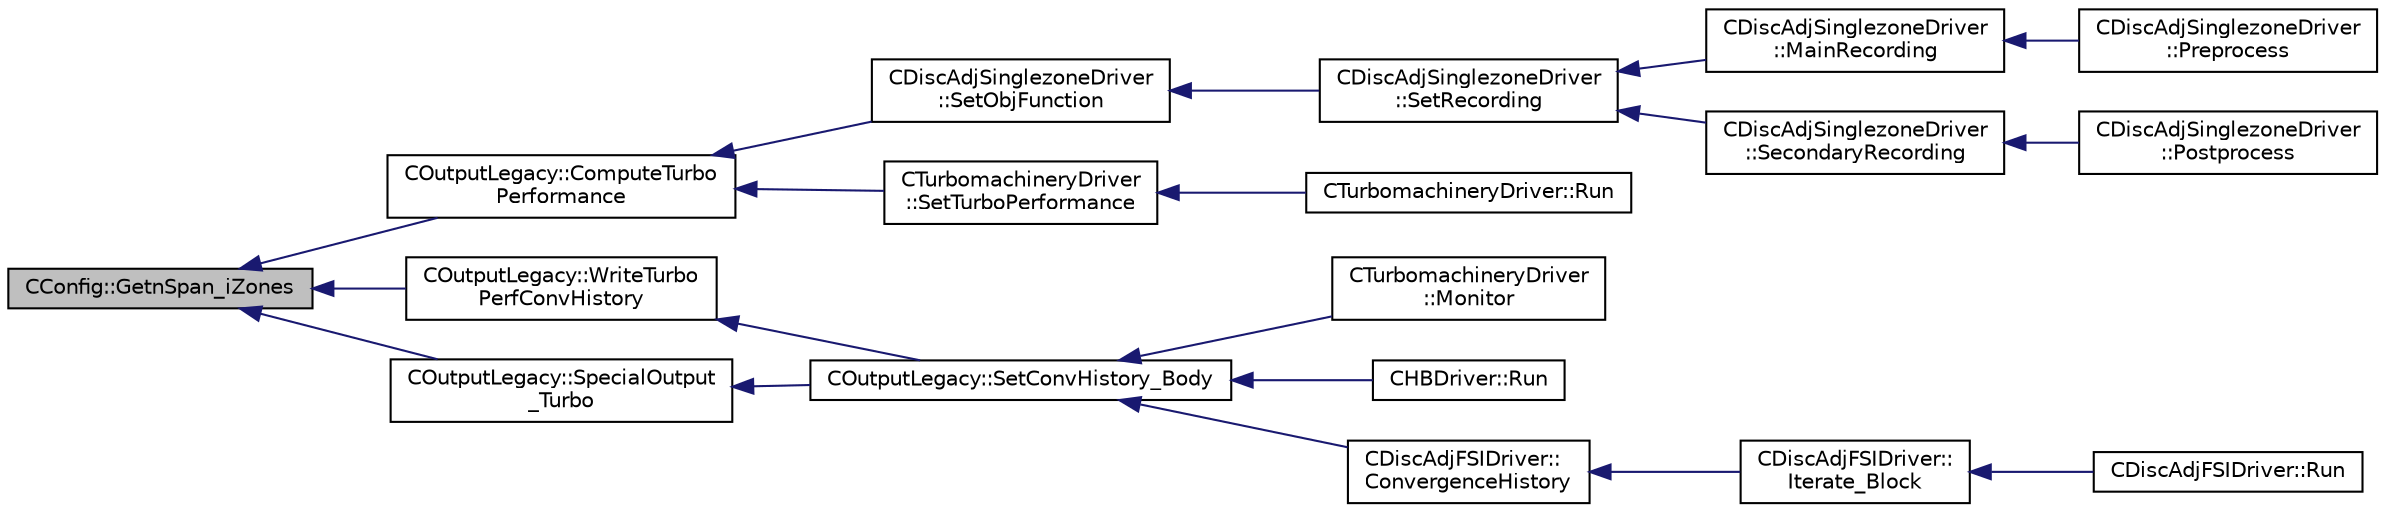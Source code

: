 digraph "CConfig::GetnSpan_iZones"
{
  edge [fontname="Helvetica",fontsize="10",labelfontname="Helvetica",labelfontsize="10"];
  node [fontname="Helvetica",fontsize="10",shape=record];
  rankdir="LR";
  Node9524 [label="CConfig::GetnSpan_iZones",height=0.2,width=0.4,color="black", fillcolor="grey75", style="filled", fontcolor="black"];
  Node9524 -> Node9525 [dir="back",color="midnightblue",fontsize="10",style="solid",fontname="Helvetica"];
  Node9525 [label="COutputLegacy::ComputeTurbo\lPerformance",height=0.2,width=0.4,color="black", fillcolor="white", style="filled",URL="$class_c_output_legacy.html#a870a4170d6099c1f7c589596e20d2079",tooltip="Compute . "];
  Node9525 -> Node9526 [dir="back",color="midnightblue",fontsize="10",style="solid",fontname="Helvetica"];
  Node9526 [label="CDiscAdjSinglezoneDriver\l::SetObjFunction",height=0.2,width=0.4,color="black", fillcolor="white", style="filled",URL="$class_c_disc_adj_singlezone_driver.html#aea0513ac808106c6a92be610b3b17a6a",tooltip="Set the objective function. "];
  Node9526 -> Node9527 [dir="back",color="midnightblue",fontsize="10",style="solid",fontname="Helvetica"];
  Node9527 [label="CDiscAdjSinglezoneDriver\l::SetRecording",height=0.2,width=0.4,color="black", fillcolor="white", style="filled",URL="$class_c_disc_adj_singlezone_driver.html#a7e519f0f189a3a102b0630edaaa9d233",tooltip="Record one iteration of a flow iteration in within multiple zones. "];
  Node9527 -> Node9528 [dir="back",color="midnightblue",fontsize="10",style="solid",fontname="Helvetica"];
  Node9528 [label="CDiscAdjSinglezoneDriver\l::MainRecording",height=0.2,width=0.4,color="black", fillcolor="white", style="filled",URL="$class_c_disc_adj_singlezone_driver.html#af4087bc4859a336b67555336d8f28aaf",tooltip="Record the main computational path. "];
  Node9528 -> Node9529 [dir="back",color="midnightblue",fontsize="10",style="solid",fontname="Helvetica"];
  Node9529 [label="CDiscAdjSinglezoneDriver\l::Preprocess",height=0.2,width=0.4,color="black", fillcolor="white", style="filled",URL="$class_c_disc_adj_singlezone_driver.html#a2d0785572312526d0bd695a14dd405f2",tooltip="Preprocess the single-zone iteration. "];
  Node9527 -> Node9530 [dir="back",color="midnightblue",fontsize="10",style="solid",fontname="Helvetica"];
  Node9530 [label="CDiscAdjSinglezoneDriver\l::SecondaryRecording",height=0.2,width=0.4,color="black", fillcolor="white", style="filled",URL="$class_c_disc_adj_singlezone_driver.html#ad328a74dd89ed2e335b22c4bf2b53cb0",tooltip="Record the secondary computational path. "];
  Node9530 -> Node9531 [dir="back",color="midnightblue",fontsize="10",style="solid",fontname="Helvetica"];
  Node9531 [label="CDiscAdjSinglezoneDriver\l::Postprocess",height=0.2,width=0.4,color="black", fillcolor="white", style="filled",URL="$class_c_disc_adj_singlezone_driver.html#af0ac923c07d86674b252c28df9a115da",tooltip="Postprocess the adjoint iteration for ZONE_0. "];
  Node9525 -> Node9532 [dir="back",color="midnightblue",fontsize="10",style="solid",fontname="Helvetica"];
  Node9532 [label="CTurbomachineryDriver\l::SetTurboPerformance",height=0.2,width=0.4,color="black", fillcolor="white", style="filled",URL="$class_c_turbomachinery_driver.html#a5f79f6d56a18a557d1afce41629ec743",tooltip="Set Mixing Plane interface within multiple zones. "];
  Node9532 -> Node9533 [dir="back",color="midnightblue",fontsize="10",style="solid",fontname="Helvetica"];
  Node9533 [label="CTurbomachineryDriver::Run",height=0.2,width=0.4,color="black", fillcolor="white", style="filled",URL="$class_c_turbomachinery_driver.html#a4c5a1aaddfe1130684fbcdcacd7eb83f",tooltip="Run a single iteration of the physics within multiple zones. "];
  Node9524 -> Node9534 [dir="back",color="midnightblue",fontsize="10",style="solid",fontname="Helvetica"];
  Node9534 [label="COutputLegacy::WriteTurbo\lPerfConvHistory",height=0.2,width=0.4,color="black", fillcolor="white", style="filled",URL="$class_c_output_legacy.html#ac513b03d79ae233f09ee97f59371d038",tooltip="Compute . "];
  Node9534 -> Node9535 [dir="back",color="midnightblue",fontsize="10",style="solid",fontname="Helvetica"];
  Node9535 [label="COutputLegacy::SetConvHistory_Body",height=0.2,width=0.4,color="black", fillcolor="white", style="filled",URL="$class_c_output_legacy.html#a217cc0d778a3828499189a9debee47c6",tooltip="Write the history file and the convergence on the screen for serial computations. ..."];
  Node9535 -> Node9536 [dir="back",color="midnightblue",fontsize="10",style="solid",fontname="Helvetica"];
  Node9536 [label="CTurbomachineryDriver\l::Monitor",height=0.2,width=0.4,color="black", fillcolor="white", style="filled",URL="$class_c_turbomachinery_driver.html#a41d7b50bbacef68eb5436293ebb2da4f",tooltip="Monitor the computation. "];
  Node9535 -> Node9537 [dir="back",color="midnightblue",fontsize="10",style="solid",fontname="Helvetica"];
  Node9537 [label="CHBDriver::Run",height=0.2,width=0.4,color="black", fillcolor="white", style="filled",URL="$class_c_h_b_driver.html#a98c0448a8e0404845ee54e25b62eaea9",tooltip="Run a single iteration of a Harmonic Balance problem. "];
  Node9535 -> Node9538 [dir="back",color="midnightblue",fontsize="10",style="solid",fontname="Helvetica"];
  Node9538 [label="CDiscAdjFSIDriver::\lConvergenceHistory",height=0.2,width=0.4,color="black", fillcolor="white", style="filled",URL="$class_c_disc_adj_f_s_i_driver.html#a139dfa2442613879f2b15f28a09c2bd5",tooltip="Output the convergence history. "];
  Node9538 -> Node9539 [dir="back",color="midnightblue",fontsize="10",style="solid",fontname="Helvetica"];
  Node9539 [label="CDiscAdjFSIDriver::\lIterate_Block",height=0.2,width=0.4,color="black", fillcolor="white", style="filled",URL="$class_c_disc_adj_f_s_i_driver.html#a84949f139fa795b7d34d6ff77e82eb5c",tooltip="Iterate a certain block for adjoint FSI - may be the whole set of variables or independent and subite..."];
  Node9539 -> Node9540 [dir="back",color="midnightblue",fontsize="10",style="solid",fontname="Helvetica"];
  Node9540 [label="CDiscAdjFSIDriver::Run",height=0.2,width=0.4,color="black", fillcolor="white", style="filled",URL="$class_c_disc_adj_f_s_i_driver.html#a2e965d6e9c4dcfc296077cae225cab21",tooltip="Run a Discrete Adjoint iteration for the FSI problem. "];
  Node9524 -> Node9541 [dir="back",color="midnightblue",fontsize="10",style="solid",fontname="Helvetica"];
  Node9541 [label="COutputLegacy::SpecialOutput\l_Turbo",height=0.2,width=0.4,color="black", fillcolor="white", style="filled",URL="$class_c_output_legacy.html#a6f0c7a1f6ae324473c2b095025c9d51d",tooltip="Write the output file for spanwise turboperformance. "];
  Node9541 -> Node9535 [dir="back",color="midnightblue",fontsize="10",style="solid",fontname="Helvetica"];
}
